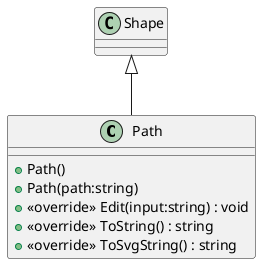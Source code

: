 @startuml
class Path {
    + Path()
    + Path(path:string)
    + <<override>> Edit(input:string) : void
    + <<override>> ToString() : string
    + <<override>> ToSvgString() : string
}
Shape <|-- Path
@enduml
